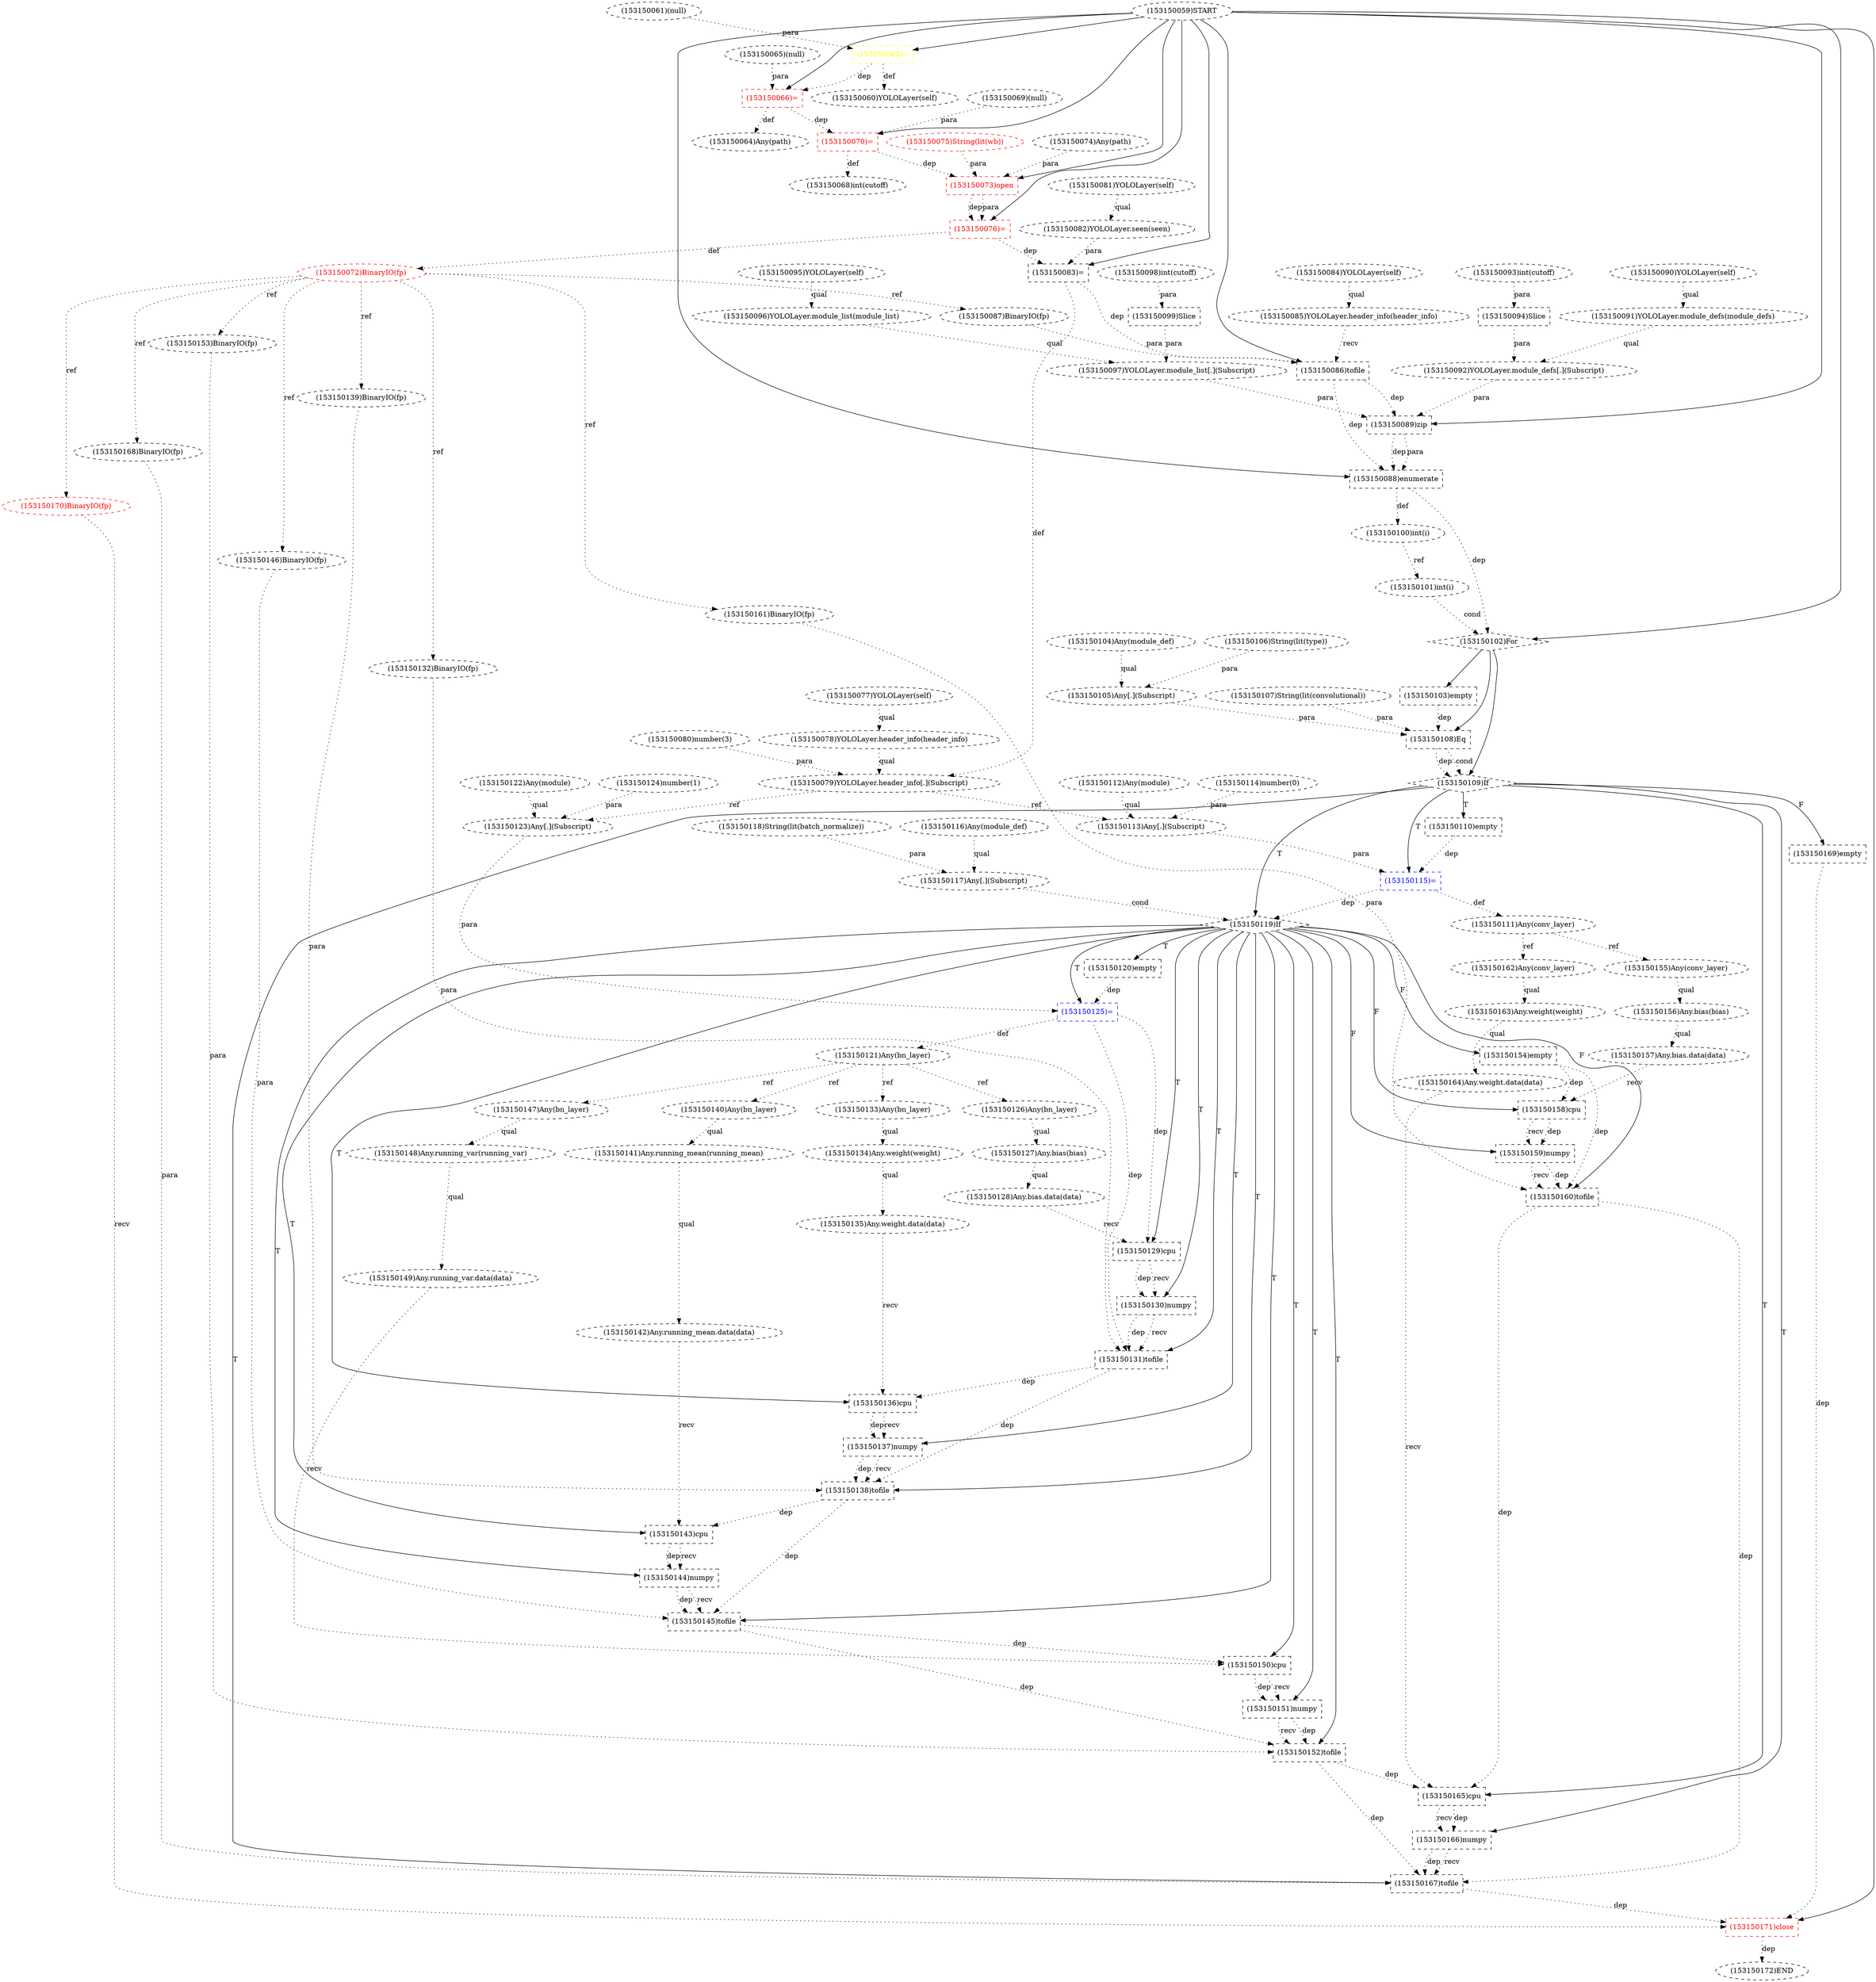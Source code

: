 digraph G {
1 [label="(153150078)YOLOLayer.header_info(header_info)" shape=ellipse style=dashed]
2 [label="(153150093)int(cutoff)" shape=ellipse style=dashed]
3 [label="(153150128)Any.bias.data(data)" shape=ellipse style=dashed]
4 [label="(153150155)Any(conv_layer)" shape=ellipse style=dashed]
5 [label="(153150157)Any.bias.data(data)" shape=ellipse style=dashed]
6 [label="(153150064)Any(path)" shape=ellipse style=dashed]
7 [label="(153150125)=" shape=box style=dashed color=blue fontcolor=blue]
8 [label="(153150065)(null)" shape=ellipse style=dashed]
9 [label="(153150066)=" shape=box style=dashed color=red fontcolor=red]
10 [label="(153150070)=" shape=box style=dashed color=red fontcolor=red]
11 [label="(153150085)YOLOLayer.header_info(header_info)" shape=ellipse style=dashed]
12 [label="(153150082)YOLOLayer.seen(seen)" shape=ellipse style=dashed]
13 [label="(153150138)tofile" shape=box style=dashed]
14 [label="(153150171)close" shape=box style=dashed color=red fontcolor=red]
15 [label="(153150073)open" shape=box style=dashed color=red fontcolor=red]
16 [label="(153150103)empty" shape=box style=dashed]
17 [label="(153150153)BinaryIO(fp)" shape=ellipse style=dashed]
18 [label="(153150091)YOLOLayer.module_defs(module_defs)" shape=ellipse style=dashed]
19 [label="(153150069)(null)" shape=ellipse style=dashed]
20 [label="(153150134)Any.weight(weight)" shape=ellipse style=dashed]
21 [label="(153150162)Any(conv_layer)" shape=ellipse style=dashed]
22 [label="(153150122)Any(module)" shape=ellipse style=dashed]
23 [label="(153150108)Eq" shape=box style=dashed]
24 [label="(153150164)Any.weight.data(data)" shape=ellipse style=dashed]
25 [label="(153150172)END" style=dashed]
26 [label="(153150107)String(lit(convolutional))" shape=ellipse style=dashed]
27 [label="(153150144)numpy" shape=box style=dashed]
28 [label="(153150109)If" shape=diamond style=dashed]
29 [label="(153150124)number(1)" shape=ellipse style=dashed]
30 [label="(153150136)cpu" shape=box style=dashed]
31 [label="(153150097)YOLOLayer.module_list[.](Subscript)" shape=ellipse style=dashed]
32 [label="(153150096)YOLOLayer.module_list(module_list)" shape=ellipse style=dashed]
33 [label="(153150101)int(i)" shape=ellipse style=dashed]
34 [label="(153150139)BinaryIO(fp)" shape=ellipse style=dashed]
35 [label="(153150083)=" shape=box style=dashed color=black fontcolor=black]
36 [label="(153150113)Any[.](Subscript)" shape=ellipse style=dashed]
37 [label="(153150117)Any[.](Subscript)" shape=ellipse style=dashed]
38 [label="(153150074)Any(path)" shape=ellipse style=dashed]
39 [label="(153150068)int(cutoff)" shape=ellipse style=dashed]
40 [label="(153150089)zip" shape=box style=dashed]
41 [label="(153150151)numpy" shape=box style=dashed]
42 [label="(153150095)YOLOLayer(self)" shape=ellipse style=dashed]
43 [label="(153150168)BinaryIO(fp)" shape=ellipse style=dashed]
44 [label="(153150084)YOLOLayer(self)" shape=ellipse style=dashed]
45 [label="(153150088)enumerate" shape=box style=dashed]
46 [label="(153150133)Any(bn_layer)" shape=ellipse style=dashed]
47 [label="(153150111)Any(conv_layer)" shape=ellipse style=dashed]
48 [label="(153150130)numpy" shape=box style=dashed]
49 [label="(153150143)cpu" shape=box style=dashed]
50 [label="(153150060)YOLOLayer(self)" shape=ellipse style=dashed]
51 [label="(153150100)int(i)" shape=ellipse style=dashed]
52 [label="(153150121)Any(bn_layer)" shape=ellipse style=dashed]
53 [label="(153150104)Any(module_def)" shape=ellipse style=dashed]
54 [label="(153150120)empty" shape=box style=dashed]
55 [label="(153150086)tofile" shape=box style=dashed]
56 [label="(153150112)Any(module)" shape=ellipse style=dashed]
57 [label="(153150169)empty" shape=box style=dashed]
58 [label="(153150149)Any.running_var.data(data)" shape=ellipse style=dashed]
59 [label="(153150147)Any(bn_layer)" shape=ellipse style=dashed]
60 [label="(153150092)YOLOLayer.module_defs[.](Subscript)" shape=ellipse style=dashed]
61 [label="(153150094)Slice" shape=box style=dashed]
62 [label="(153150079)YOLOLayer.header_info[.](Subscript)" shape=ellipse style=dashed]
63 [label="(153150154)empty" shape=box style=dashed]
64 [label="(153150102)For" shape=diamond style=dashed]
65 [label="(153150110)empty" shape=box style=dashed]
66 [label="(153150116)Any(module_def)" shape=ellipse style=dashed]
67 [label="(153150062)=" shape=box style=dashed color=yellow fontcolor=yellow]
68 [label="(153150156)Any.bias(bias)" shape=ellipse style=dashed]
69 [label="(153150159)numpy" shape=box style=dashed]
70 [label="(153150166)numpy" shape=box style=dashed]
71 [label="(153150072)BinaryIO(fp)" shape=ellipse style=dashed color=red fontcolor=red]
72 [label="(153150061)(null)" shape=ellipse style=dashed]
73 [label="(153150080)number(3)" shape=ellipse style=dashed]
74 [label="(153150115)=" shape=box style=dashed color=blue fontcolor=blue]
75 [label="(153150165)cpu" shape=box style=dashed]
76 [label="(153150129)cpu" shape=box style=dashed]
77 [label="(153150170)BinaryIO(fp)" shape=ellipse style=dashed color=red fontcolor=red]
78 [label="(153150106)String(lit(type))" shape=ellipse style=dashed]
79 [label="(153150087)BinaryIO(fp)" shape=ellipse style=dashed]
80 [label="(153150119)If" shape=diamond style=dashed]
81 [label="(153150127)Any.bias(bias)" shape=ellipse style=dashed]
82 [label="(153150131)tofile" shape=box style=dashed]
83 [label="(153150145)tofile" shape=box style=dashed]
84 [label="(153150167)tofile" shape=box style=dashed]
85 [label="(153150076)=" shape=box style=dashed color=red fontcolor=red]
86 [label="(153150146)BinaryIO(fp)" shape=ellipse style=dashed]
87 [label="(153150148)Any.running_var(running_var)" shape=ellipse style=dashed]
88 [label="(153150123)Any[.](Subscript)" shape=ellipse style=dashed]
89 [label="(153150126)Any(bn_layer)" shape=ellipse style=dashed]
90 [label="(153150081)YOLOLayer(self)" shape=ellipse style=dashed]
91 [label="(153150098)int(cutoff)" shape=ellipse style=dashed]
92 [label="(153150114)number(0)" shape=ellipse style=dashed]
93 [label="(153150163)Any.weight(weight)" shape=ellipse style=dashed]
94 [label="(153150137)numpy" shape=box style=dashed]
95 [label="(153150075)String(lit(wb))" shape=ellipse style=dashed color=red fontcolor=red]
96 [label="(153150161)BinaryIO(fp)" shape=ellipse style=dashed]
97 [label="(153150140)Any(bn_layer)" shape=ellipse style=dashed]
98 [label="(153150158)cpu" shape=box style=dashed]
99 [label="(153150150)cpu" shape=box style=dashed]
100 [label="(153150160)tofile" shape=box style=dashed]
101 [label="(153150090)YOLOLayer(self)" shape=ellipse style=dashed]
102 [label="(153150077)YOLOLayer(self)" shape=ellipse style=dashed]
103 [label="(153150118)String(lit(batch_normalize))" shape=ellipse style=dashed]
104 [label="(153150141)Any.running_mean(running_mean)" shape=ellipse style=dashed]
105 [label="(153150105)Any[.](Subscript)" shape=ellipse style=dashed]
106 [label="(153150059)START" style=dashed]
107 [label="(153150142)Any.running_mean.data(data)" shape=ellipse style=dashed]
108 [label="(153150135)Any.weight.data(data)" shape=ellipse style=dashed]
109 [label="(153150132)BinaryIO(fp)" shape=ellipse style=dashed]
110 [label="(153150099)Slice" shape=box style=dashed]
111 [label="(153150152)tofile" shape=box style=dashed]
102 -> 1 [label="qual" style=dotted];
81 -> 3 [label="qual" style=dotted];
47 -> 4 [label="ref" style=dotted];
68 -> 5 [label="qual" style=dotted];
9 -> 6 [label="def" style=dotted];
80 -> 7 [label="T"];
88 -> 7 [label="para" style=dotted];
54 -> 7 [label="dep" style=dotted];
106 -> 9 [label="" style=solid];
8 -> 9 [label="para" style=dotted];
67 -> 9 [label="dep" style=dotted];
106 -> 10 [label="" style=solid];
19 -> 10 [label="para" style=dotted];
9 -> 10 [label="dep" style=dotted];
44 -> 11 [label="qual" style=dotted];
90 -> 12 [label="qual" style=dotted];
80 -> 13 [label="T"];
94 -> 13 [label="dep" style=dotted];
94 -> 13 [label="recv" style=dotted];
34 -> 13 [label="para" style=dotted];
82 -> 13 [label="dep" style=dotted];
106 -> 14 [label="" style=solid];
77 -> 14 [label="recv" style=dotted];
84 -> 14 [label="dep" style=dotted];
57 -> 14 [label="dep" style=dotted];
106 -> 15 [label="" style=solid];
38 -> 15 [label="para" style=dotted];
95 -> 15 [label="para" style=dotted];
10 -> 15 [label="dep" style=dotted];
64 -> 16 [label="" style=solid];
71 -> 17 [label="ref" style=dotted];
101 -> 18 [label="qual" style=dotted];
46 -> 20 [label="qual" style=dotted];
47 -> 21 [label="ref" style=dotted];
64 -> 23 [label="" style=solid];
105 -> 23 [label="para" style=dotted];
26 -> 23 [label="para" style=dotted];
16 -> 23 [label="dep" style=dotted];
93 -> 24 [label="qual" style=dotted];
14 -> 25 [label="dep" style=dotted];
80 -> 27 [label="T"];
49 -> 27 [label="dep" style=dotted];
49 -> 27 [label="recv" style=dotted];
64 -> 28 [label="" style=solid];
23 -> 28 [label="dep" style=dotted];
23 -> 28 [label="cond" style=dotted];
80 -> 30 [label="T"];
108 -> 30 [label="recv" style=dotted];
82 -> 30 [label="dep" style=dotted];
32 -> 31 [label="qual" style=dotted];
110 -> 31 [label="para" style=dotted];
42 -> 32 [label="qual" style=dotted];
51 -> 33 [label="ref" style=dotted];
71 -> 34 [label="ref" style=dotted];
106 -> 35 [label="" style=solid];
12 -> 35 [label="para" style=dotted];
85 -> 35 [label="dep" style=dotted];
56 -> 36 [label="qual" style=dotted];
92 -> 36 [label="para" style=dotted];
62 -> 36 [label="ref" style=dotted];
66 -> 37 [label="qual" style=dotted];
103 -> 37 [label="para" style=dotted];
10 -> 39 [label="def" style=dotted];
106 -> 40 [label="" style=solid];
60 -> 40 [label="para" style=dotted];
31 -> 40 [label="para" style=dotted];
55 -> 40 [label="dep" style=dotted];
80 -> 41 [label="T"];
99 -> 41 [label="dep" style=dotted];
99 -> 41 [label="recv" style=dotted];
71 -> 43 [label="ref" style=dotted];
106 -> 45 [label="" style=solid];
40 -> 45 [label="dep" style=dotted];
40 -> 45 [label="para" style=dotted];
55 -> 45 [label="dep" style=dotted];
52 -> 46 [label="ref" style=dotted];
74 -> 47 [label="def" style=dotted];
80 -> 48 [label="T"];
76 -> 48 [label="dep" style=dotted];
76 -> 48 [label="recv" style=dotted];
80 -> 49 [label="T"];
107 -> 49 [label="recv" style=dotted];
13 -> 49 [label="dep" style=dotted];
67 -> 50 [label="def" style=dotted];
45 -> 51 [label="def" style=dotted];
7 -> 52 [label="def" style=dotted];
80 -> 54 [label="T"];
106 -> 55 [label="" style=solid];
11 -> 55 [label="recv" style=dotted];
79 -> 55 [label="para" style=dotted];
35 -> 55 [label="dep" style=dotted];
28 -> 57 [label="F"];
87 -> 58 [label="qual" style=dotted];
52 -> 59 [label="ref" style=dotted];
18 -> 60 [label="qual" style=dotted];
61 -> 60 [label="para" style=dotted];
2 -> 61 [label="para" style=dotted];
1 -> 62 [label="qual" style=dotted];
73 -> 62 [label="para" style=dotted];
35 -> 62 [label="def" style=dotted];
80 -> 63 [label="F"];
106 -> 64 [label="" style=solid];
45 -> 64 [label="dep" style=dotted];
33 -> 64 [label="cond" style=dotted];
28 -> 65 [label="T"];
106 -> 67 [label="" style=solid];
72 -> 67 [label="para" style=dotted];
4 -> 68 [label="qual" style=dotted];
80 -> 69 [label="F"];
98 -> 69 [label="dep" style=dotted];
98 -> 69 [label="recv" style=dotted];
28 -> 70 [label="T"];
75 -> 70 [label="dep" style=dotted];
75 -> 70 [label="recv" style=dotted];
85 -> 71 [label="def" style=dotted];
28 -> 74 [label="T"];
36 -> 74 [label="para" style=dotted];
65 -> 74 [label="dep" style=dotted];
28 -> 75 [label="T"];
24 -> 75 [label="recv" style=dotted];
100 -> 75 [label="dep" style=dotted];
111 -> 75 [label="dep" style=dotted];
80 -> 76 [label="T"];
3 -> 76 [label="recv" style=dotted];
7 -> 76 [label="dep" style=dotted];
71 -> 77 [label="ref" style=dotted];
71 -> 79 [label="ref" style=dotted];
28 -> 80 [label="T"];
37 -> 80 [label="cond" style=dotted];
74 -> 80 [label="dep" style=dotted];
89 -> 81 [label="qual" style=dotted];
80 -> 82 [label="T"];
48 -> 82 [label="dep" style=dotted];
48 -> 82 [label="recv" style=dotted];
109 -> 82 [label="para" style=dotted];
7 -> 82 [label="dep" style=dotted];
80 -> 83 [label="T"];
27 -> 83 [label="dep" style=dotted];
27 -> 83 [label="recv" style=dotted];
86 -> 83 [label="para" style=dotted];
13 -> 83 [label="dep" style=dotted];
28 -> 84 [label="T"];
70 -> 84 [label="dep" style=dotted];
70 -> 84 [label="recv" style=dotted];
43 -> 84 [label="para" style=dotted];
100 -> 84 [label="dep" style=dotted];
111 -> 84 [label="dep" style=dotted];
106 -> 85 [label="" style=solid];
15 -> 85 [label="dep" style=dotted];
15 -> 85 [label="para" style=dotted];
71 -> 86 [label="ref" style=dotted];
59 -> 87 [label="qual" style=dotted];
22 -> 88 [label="qual" style=dotted];
29 -> 88 [label="para" style=dotted];
62 -> 88 [label="ref" style=dotted];
52 -> 89 [label="ref" style=dotted];
21 -> 93 [label="qual" style=dotted];
80 -> 94 [label="T"];
30 -> 94 [label="dep" style=dotted];
30 -> 94 [label="recv" style=dotted];
71 -> 96 [label="ref" style=dotted];
52 -> 97 [label="ref" style=dotted];
80 -> 98 [label="F"];
5 -> 98 [label="recv" style=dotted];
63 -> 98 [label="dep" style=dotted];
80 -> 99 [label="T"];
58 -> 99 [label="recv" style=dotted];
83 -> 99 [label="dep" style=dotted];
80 -> 100 [label="F"];
69 -> 100 [label="dep" style=dotted];
69 -> 100 [label="recv" style=dotted];
96 -> 100 [label="para" style=dotted];
63 -> 100 [label="dep" style=dotted];
97 -> 104 [label="qual" style=dotted];
53 -> 105 [label="qual" style=dotted];
78 -> 105 [label="para" style=dotted];
104 -> 107 [label="qual" style=dotted];
20 -> 108 [label="qual" style=dotted];
71 -> 109 [label="ref" style=dotted];
91 -> 110 [label="para" style=dotted];
80 -> 111 [label="T"];
41 -> 111 [label="dep" style=dotted];
41 -> 111 [label="recv" style=dotted];
17 -> 111 [label="para" style=dotted];
83 -> 111 [label="dep" style=dotted];
}